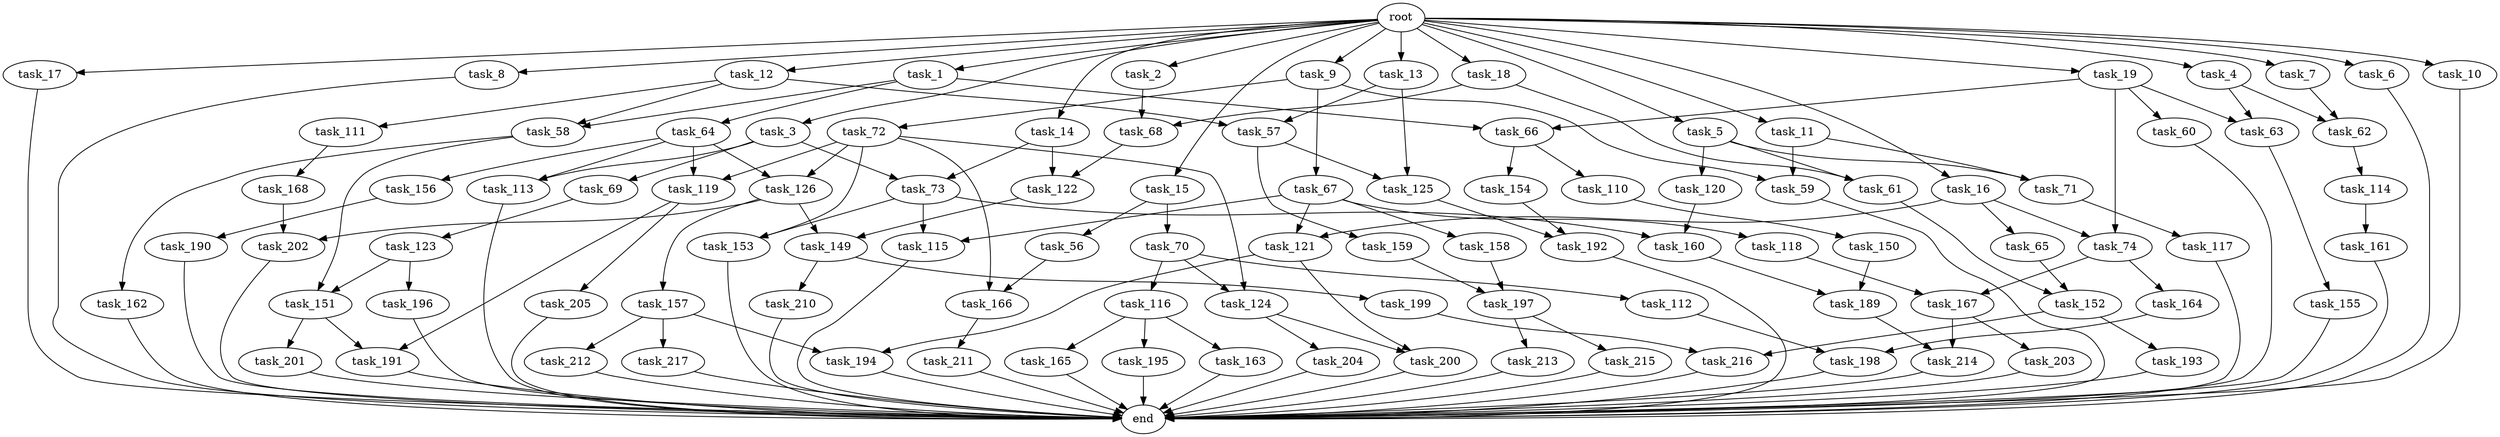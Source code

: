 digraph G {
  task_67 [size="13743895347.200001"];
  task_193 [size="7730941132.800000"];
  task_12 [size="102.400000"];
  task_201 [size="13743895347.200001"];
  task_5 [size="102.400000"];
  task_162 [size="13743895347.200001"];
  task_217 [size="13743895347.200001"];
  task_63 [size="27487790694.400002"];
  task_196 [size="7730941132.800000"];
  task_164 [size="3435973836.800000"];
  task_17 [size="102.400000"];
  task_2 [size="102.400000"];
  task_121 [size="44667659878.400002"];
  task_216 [size="38654705664.000000"];
  task_168 [size="30923764531.200001"];
  task_161 [size="85899345920.000000"];
  task_166 [size="35218731827.200005"];
  task_60 [size="13743895347.200001"];
  task_15 [size="102.400000"];
  task_163 [size="42090679500.800003"];
  task_58 [size="45526653337.600006"];
  task_11 [size="102.400000"];
  task_150 [size="85899345920.000000"];
  task_167 [size="45526653337.600006"];
  task_165 [size="42090679500.800003"];
  task_117 [size="42090679500.800003"];
  task_64 [size="3435973836.800000"];
  task_156 [size="30923764531.200001"];
  task_200 [size="93630287052.800003"];
  end [size="0.000000"];
  root [size="0.000000"];
  task_72 [size="13743895347.200001"];
  task_69 [size="54975581388.800003"];
  task_119 [size="52398601011.200005"];
  task_74 [size="44667659878.400002"];
  task_152 [size="116823110451.200012"];
  task_190 [size="54975581388.800003"];
  task_114 [size="42090679500.800003"];
  task_8 [size="102.400000"];
  task_155 [size="21474836480.000000"];
  task_18 [size="102.400000"];
  task_215 [size="42090679500.800003"];
  task_122 [size="111669149696.000000"];
  task_194 [size="99643241267.200012"];
  task_126 [size="52398601011.200005"];
  task_57 [size="127990025420.800003"];
  task_198 [size="29205777612.800003"];
  task_195 [size="42090679500.800003"];
  task_73 [size="124554051584.000000"];
  task_116 [size="69578470195.199997"];
  task_199 [size="7730941132.800000"];
  task_213 [size="42090679500.800003"];
  task_1 [size="102.400000"];
  task_3 [size="102.400000"];
  task_56 [size="7730941132.800000"];
  task_212 [size="13743895347.200001"];
  task_157 [size="13743895347.200001"];
  task_7 [size="102.400000"];
  task_189 [size="61847529062.400002"];
  task_66 [size="17179869184.000000"];
  task_9 [size="102.400000"];
  task_149 [size="99643241267.200012"];
  task_4 [size="102.400000"];
  task_111 [size="42090679500.800003"];
  task_123 [size="13743895347.200001"];
  task_191 [size="35218731827.200005"];
  task_16 [size="102.400000"];
  task_19 [size="102.400000"];
  task_159 [size="7730941132.800000"];
  task_154 [size="30923764531.200001"];
  task_6 [size="102.400000"];
  task_160 [size="62706522521.600006"];
  task_62 [size="55834574848.000000"];
  task_192 [size="17179869184.000000"];
  task_112 [size="69578470195.199997"];
  task_65 [size="30923764531.200001"];
  task_115 [size="21474836480.000000"];
  task_158 [size="13743895347.200001"];
  task_202 [size="99643241267.200012"];
  task_118 [size="13743895347.200001"];
  task_120 [size="42090679500.800003"];
  task_125 [size="93630287052.800003"];
  task_204 [size="7730941132.800000"];
  task_124 [size="91053306675.200012"];
  task_210 [size="7730941132.800000"];
  task_68 [size="52398601011.200005"];
  task_211 [size="54975581388.800003"];
  task_203 [size="30923764531.200001"];
  task_61 [size="63565515980.800003"];
  task_113 [size="85899345920.000000"];
  task_151 [size="21474836480.000000"];
  task_214 [size="44667659878.400002"];
  task_59 [size="17179869184.000000"];
  task_70 [size="7730941132.800000"];
  task_197 [size="124554051584.000000"];
  task_13 [size="102.400000"];
  task_71 [size="45526653337.600006"];
  task_10 [size="102.400000"];
  task_110 [size="30923764531.200001"];
  task_205 [size="21474836480.000000"];
  task_153 [size="29205777612.800003"];
  task_14 [size="102.400000"];

  task_67 -> task_118 [size="134217728.000000"];
  task_67 -> task_121 [size="134217728.000000"];
  task_67 -> task_115 [size="134217728.000000"];
  task_67 -> task_158 [size="134217728.000000"];
  task_193 -> end [size="1.000000"];
  task_12 -> task_111 [size="411041792.000000"];
  task_12 -> task_57 [size="411041792.000000"];
  task_12 -> task_58 [size="411041792.000000"];
  task_201 -> end [size="1.000000"];
  task_5 -> task_120 [size="411041792.000000"];
  task_5 -> task_61 [size="411041792.000000"];
  task_5 -> task_71 [size="411041792.000000"];
  task_162 -> end [size="1.000000"];
  task_217 -> end [size="1.000000"];
  task_63 -> task_155 [size="209715200.000000"];
  task_196 -> end [size="1.000000"];
  task_164 -> task_198 [size="209715200.000000"];
  task_17 -> end [size="1.000000"];
  task_2 -> task_68 [size="301989888.000000"];
  task_121 -> task_194 [size="838860800.000000"];
  task_121 -> task_200 [size="838860800.000000"];
  task_216 -> end [size="1.000000"];
  task_168 -> task_202 [size="838860800.000000"];
  task_161 -> end [size="1.000000"];
  task_166 -> task_211 [size="536870912.000000"];
  task_60 -> end [size="1.000000"];
  task_15 -> task_56 [size="75497472.000000"];
  task_15 -> task_70 [size="75497472.000000"];
  task_163 -> end [size="1.000000"];
  task_58 -> task_151 [size="134217728.000000"];
  task_58 -> task_162 [size="134217728.000000"];
  task_11 -> task_59 [size="33554432.000000"];
  task_11 -> task_71 [size="33554432.000000"];
  task_150 -> task_189 [size="301989888.000000"];
  task_167 -> task_214 [size="301989888.000000"];
  task_167 -> task_203 [size="301989888.000000"];
  task_165 -> end [size="1.000000"];
  task_117 -> end [size="1.000000"];
  task_64 -> task_119 [size="301989888.000000"];
  task_64 -> task_156 [size="301989888.000000"];
  task_64 -> task_126 [size="301989888.000000"];
  task_64 -> task_113 [size="301989888.000000"];
  task_156 -> task_190 [size="536870912.000000"];
  task_200 -> end [size="1.000000"];
  root -> task_7 [size="1.000000"];
  root -> task_8 [size="1.000000"];
  root -> task_12 [size="1.000000"];
  root -> task_18 [size="1.000000"];
  root -> task_1 [size="1.000000"];
  root -> task_3 [size="1.000000"];
  root -> task_16 [size="1.000000"];
  root -> task_19 [size="1.000000"];
  root -> task_5 [size="1.000000"];
  root -> task_10 [size="1.000000"];
  root -> task_6 [size="1.000000"];
  root -> task_17 [size="1.000000"];
  root -> task_9 [size="1.000000"];
  root -> task_11 [size="1.000000"];
  root -> task_4 [size="1.000000"];
  root -> task_13 [size="1.000000"];
  root -> task_2 [size="1.000000"];
  root -> task_14 [size="1.000000"];
  root -> task_15 [size="1.000000"];
  task_72 -> task_166 [size="209715200.000000"];
  task_72 -> task_119 [size="209715200.000000"];
  task_72 -> task_124 [size="209715200.000000"];
  task_72 -> task_153 [size="209715200.000000"];
  task_72 -> task_126 [size="209715200.000000"];
  task_69 -> task_123 [size="134217728.000000"];
  task_119 -> task_205 [size="209715200.000000"];
  task_119 -> task_191 [size="209715200.000000"];
  task_74 -> task_164 [size="33554432.000000"];
  task_74 -> task_167 [size="33554432.000000"];
  task_152 -> task_193 [size="75497472.000000"];
  task_152 -> task_216 [size="75497472.000000"];
  task_190 -> end [size="1.000000"];
  task_114 -> task_161 [size="838860800.000000"];
  task_8 -> end [size="1.000000"];
  task_155 -> end [size="1.000000"];
  task_18 -> task_61 [size="209715200.000000"];
  task_18 -> task_68 [size="209715200.000000"];
  task_215 -> end [size="1.000000"];
  task_122 -> task_149 [size="838860800.000000"];
  task_194 -> end [size="1.000000"];
  task_126 -> task_149 [size="134217728.000000"];
  task_126 -> task_202 [size="134217728.000000"];
  task_126 -> task_157 [size="134217728.000000"];
  task_57 -> task_125 [size="75497472.000000"];
  task_57 -> task_159 [size="75497472.000000"];
  task_198 -> end [size="1.000000"];
  task_195 -> end [size="1.000000"];
  task_73 -> task_160 [size="75497472.000000"];
  task_73 -> task_115 [size="75497472.000000"];
  task_73 -> task_153 [size="75497472.000000"];
  task_116 -> task_195 [size="411041792.000000"];
  task_116 -> task_163 [size="411041792.000000"];
  task_116 -> task_165 [size="411041792.000000"];
  task_199 -> task_216 [size="301989888.000000"];
  task_213 -> end [size="1.000000"];
  task_1 -> task_64 [size="33554432.000000"];
  task_1 -> task_66 [size="33554432.000000"];
  task_1 -> task_58 [size="33554432.000000"];
  task_3 -> task_69 [size="536870912.000000"];
  task_3 -> task_73 [size="536870912.000000"];
  task_3 -> task_113 [size="536870912.000000"];
  task_56 -> task_166 [size="134217728.000000"];
  task_212 -> end [size="1.000000"];
  task_157 -> task_194 [size="134217728.000000"];
  task_157 -> task_217 [size="134217728.000000"];
  task_157 -> task_212 [size="134217728.000000"];
  task_7 -> task_62 [size="411041792.000000"];
  task_189 -> task_214 [size="134217728.000000"];
  task_66 -> task_110 [size="301989888.000000"];
  task_66 -> task_154 [size="301989888.000000"];
  task_9 -> task_67 [size="134217728.000000"];
  task_9 -> task_59 [size="134217728.000000"];
  task_9 -> task_72 [size="134217728.000000"];
  task_149 -> task_199 [size="75497472.000000"];
  task_149 -> task_210 [size="75497472.000000"];
  task_4 -> task_63 [size="134217728.000000"];
  task_4 -> task_62 [size="134217728.000000"];
  task_111 -> task_168 [size="301989888.000000"];
  task_123 -> task_196 [size="75497472.000000"];
  task_123 -> task_151 [size="75497472.000000"];
  task_191 -> end [size="1.000000"];
  task_16 -> task_65 [size="301989888.000000"];
  task_16 -> task_121 [size="301989888.000000"];
  task_16 -> task_74 [size="301989888.000000"];
  task_19 -> task_60 [size="134217728.000000"];
  task_19 -> task_66 [size="134217728.000000"];
  task_19 -> task_63 [size="134217728.000000"];
  task_19 -> task_74 [size="134217728.000000"];
  task_159 -> task_197 [size="679477248.000000"];
  task_154 -> task_192 [size="33554432.000000"];
  task_6 -> end [size="1.000000"];
  task_160 -> task_189 [size="301989888.000000"];
  task_62 -> task_114 [size="411041792.000000"];
  task_192 -> end [size="1.000000"];
  task_112 -> task_198 [size="75497472.000000"];
  task_65 -> task_152 [size="301989888.000000"];
  task_115 -> end [size="1.000000"];
  task_158 -> task_197 [size="536870912.000000"];
  task_202 -> end [size="1.000000"];
  task_118 -> task_167 [size="411041792.000000"];
  task_120 -> task_160 [size="536870912.000000"];
  task_125 -> task_192 [size="134217728.000000"];
  task_204 -> end [size="1.000000"];
  task_124 -> task_204 [size="75497472.000000"];
  task_124 -> task_200 [size="75497472.000000"];
  task_210 -> end [size="1.000000"];
  task_68 -> task_122 [size="411041792.000000"];
  task_211 -> end [size="1.000000"];
  task_203 -> end [size="1.000000"];
  task_61 -> task_152 [size="838860800.000000"];
  task_113 -> end [size="1.000000"];
  task_151 -> task_201 [size="134217728.000000"];
  task_151 -> task_191 [size="134217728.000000"];
  task_214 -> end [size="1.000000"];
  task_59 -> end [size="1.000000"];
  task_70 -> task_112 [size="679477248.000000"];
  task_70 -> task_116 [size="679477248.000000"];
  task_70 -> task_124 [size="679477248.000000"];
  task_197 -> task_215 [size="411041792.000000"];
  task_197 -> task_213 [size="411041792.000000"];
  task_13 -> task_125 [size="838860800.000000"];
  task_13 -> task_57 [size="838860800.000000"];
  task_71 -> task_117 [size="411041792.000000"];
  task_10 -> end [size="1.000000"];
  task_110 -> task_150 [size="838860800.000000"];
  task_205 -> end [size="1.000000"];
  task_153 -> end [size="1.000000"];
  task_14 -> task_122 [size="679477248.000000"];
  task_14 -> task_73 [size="679477248.000000"];
}
